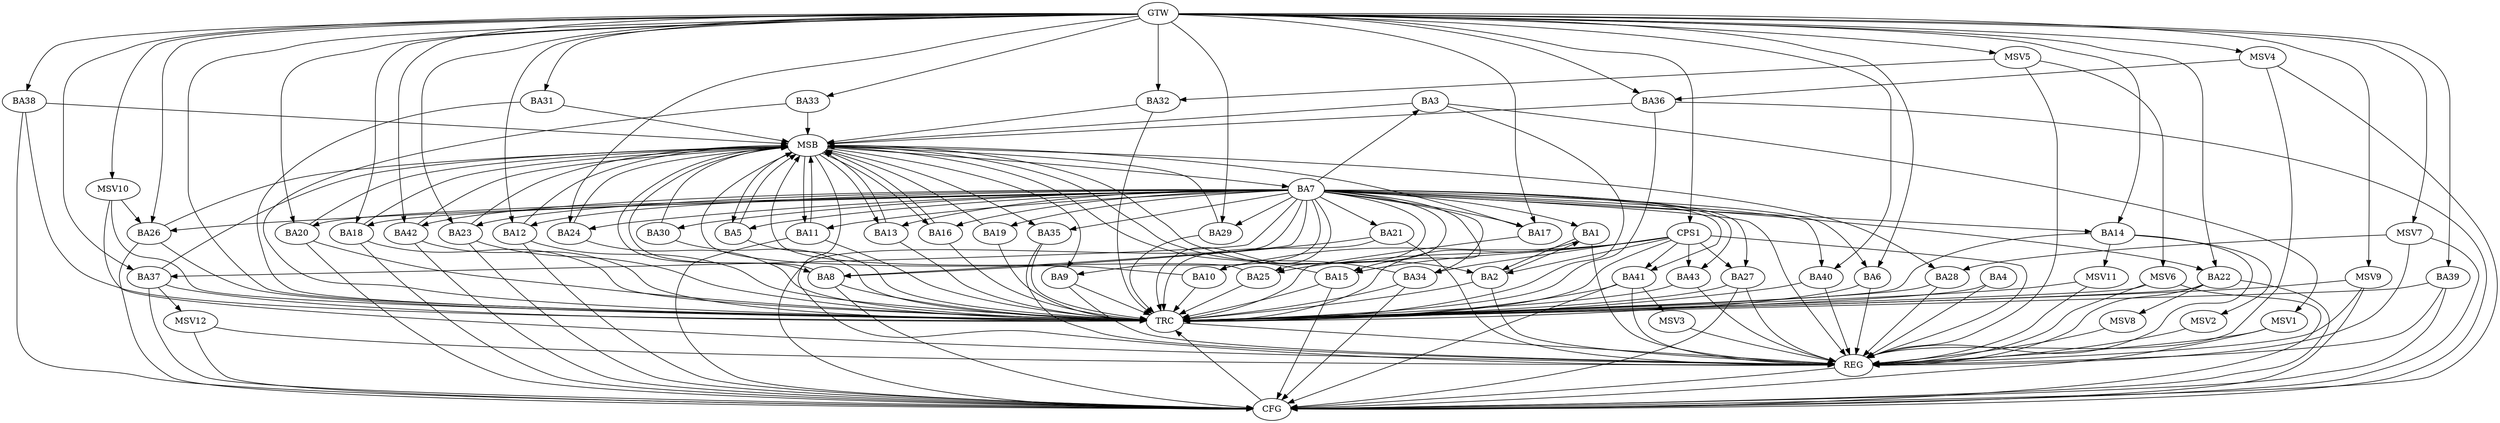 strict digraph G {
  BA1 [ label="BA1" ];
  BA2 [ label="BA2" ];
  BA3 [ label="BA3" ];
  BA4 [ label="BA4" ];
  BA5 [ label="BA5" ];
  BA6 [ label="BA6" ];
  BA7 [ label="BA7" ];
  BA8 [ label="BA8" ];
  BA9 [ label="BA9" ];
  BA10 [ label="BA10" ];
  BA11 [ label="BA11" ];
  BA12 [ label="BA12" ];
  BA13 [ label="BA13" ];
  BA14 [ label="BA14" ];
  BA15 [ label="BA15" ];
  BA16 [ label="BA16" ];
  BA17 [ label="BA17" ];
  BA18 [ label="BA18" ];
  BA19 [ label="BA19" ];
  BA20 [ label="BA20" ];
  BA21 [ label="BA21" ];
  BA22 [ label="BA22" ];
  BA23 [ label="BA23" ];
  BA24 [ label="BA24" ];
  BA25 [ label="BA25" ];
  BA26 [ label="BA26" ];
  BA27 [ label="BA27" ];
  BA28 [ label="BA28" ];
  BA29 [ label="BA29" ];
  BA30 [ label="BA30" ];
  BA31 [ label="BA31" ];
  BA32 [ label="BA32" ];
  BA33 [ label="BA33" ];
  BA34 [ label="BA34" ];
  BA35 [ label="BA35" ];
  BA36 [ label="BA36" ];
  BA37 [ label="BA37" ];
  BA38 [ label="BA38" ];
  BA39 [ label="BA39" ];
  BA40 [ label="BA40" ];
  BA41 [ label="BA41" ];
  BA42 [ label="BA42" ];
  BA43 [ label="BA43" ];
  CPS1 [ label="CPS1" ];
  GTW [ label="GTW" ];
  REG [ label="REG" ];
  MSB [ label="MSB" ];
  CFG [ label="CFG" ];
  TRC [ label="TRC" ];
  MSV1 [ label="MSV1" ];
  MSV2 [ label="MSV2" ];
  MSV3 [ label="MSV3" ];
  MSV4 [ label="MSV4" ];
  MSV5 [ label="MSV5" ];
  MSV6 [ label="MSV6" ];
  MSV7 [ label="MSV7" ];
  MSV8 [ label="MSV8" ];
  MSV9 [ label="MSV9" ];
  MSV10 [ label="MSV10" ];
  MSV11 [ label="MSV11" ];
  MSV12 [ label="MSV12" ];
  BA1 -> BA2;
  BA2 -> BA1;
  BA7 -> BA5;
  BA21 -> BA8;
  CPS1 -> BA41;
  CPS1 -> BA2;
  CPS1 -> BA34;
  CPS1 -> BA27;
  CPS1 -> BA25;
  CPS1 -> BA15;
  CPS1 -> BA10;
  CPS1 -> BA43;
  GTW -> BA6;
  GTW -> BA12;
  GTW -> BA14;
  GTW -> BA17;
  GTW -> BA18;
  GTW -> BA20;
  GTW -> BA22;
  GTW -> BA23;
  GTW -> BA24;
  GTW -> BA26;
  GTW -> BA29;
  GTW -> BA31;
  GTW -> BA32;
  GTW -> BA33;
  GTW -> BA36;
  GTW -> BA37;
  GTW -> BA38;
  GTW -> BA39;
  GTW -> BA40;
  GTW -> BA42;
  GTW -> CPS1;
  BA1 -> REG;
  BA2 -> REG;
  BA4 -> REG;
  BA6 -> REG;
  BA7 -> REG;
  BA9 -> REG;
  BA14 -> REG;
  BA21 -> REG;
  BA22 -> REG;
  BA27 -> REG;
  BA28 -> REG;
  BA35 -> REG;
  BA39 -> REG;
  BA40 -> REG;
  BA41 -> REG;
  BA43 -> REG;
  CPS1 -> REG;
  BA3 -> MSB;
  MSB -> BA2;
  MSB -> REG;
  BA5 -> MSB;
  BA8 -> MSB;
  MSB -> BA7;
  BA10 -> MSB;
  BA11 -> MSB;
  MSB -> BA9;
  BA12 -> MSB;
  BA13 -> MSB;
  MSB -> BA5;
  BA15 -> MSB;
  BA16 -> MSB;
  BA17 -> MSB;
  BA18 -> MSB;
  BA19 -> MSB;
  BA20 -> MSB;
  BA23 -> MSB;
  BA24 -> MSB;
  BA25 -> MSB;
  MSB -> BA8;
  BA26 -> MSB;
  MSB -> BA16;
  BA29 -> MSB;
  BA30 -> MSB;
  MSB -> BA28;
  BA31 -> MSB;
  BA32 -> MSB;
  BA33 -> MSB;
  BA34 -> MSB;
  MSB -> BA11;
  BA36 -> MSB;
  BA37 -> MSB;
  MSB -> BA13;
  BA38 -> MSB;
  BA42 -> MSB;
  MSB -> BA35;
  BA42 -> CFG;
  BA12 -> CFG;
  BA15 -> CFG;
  BA34 -> CFG;
  BA38 -> CFG;
  BA11 -> CFG;
  BA36 -> CFG;
  BA22 -> CFG;
  BA27 -> CFG;
  BA18 -> CFG;
  BA23 -> CFG;
  BA8 -> CFG;
  BA20 -> CFG;
  BA37 -> CFG;
  BA39 -> CFG;
  BA7 -> CFG;
  BA41 -> CFG;
  BA26 -> CFG;
  REG -> CFG;
  BA1 -> TRC;
  BA2 -> TRC;
  BA3 -> TRC;
  BA4 -> TRC;
  BA5 -> TRC;
  BA6 -> TRC;
  BA7 -> TRC;
  BA8 -> TRC;
  BA9 -> TRC;
  BA10 -> TRC;
  BA11 -> TRC;
  BA12 -> TRC;
  BA13 -> TRC;
  BA14 -> TRC;
  BA15 -> TRC;
  BA16 -> TRC;
  BA17 -> TRC;
  BA18 -> TRC;
  BA19 -> TRC;
  BA20 -> TRC;
  BA21 -> TRC;
  BA22 -> TRC;
  BA23 -> TRC;
  BA24 -> TRC;
  BA25 -> TRC;
  BA26 -> TRC;
  BA27 -> TRC;
  BA28 -> TRC;
  BA29 -> TRC;
  BA30 -> TRC;
  BA31 -> TRC;
  BA32 -> TRC;
  BA33 -> TRC;
  BA34 -> TRC;
  BA35 -> TRC;
  BA36 -> TRC;
  BA37 -> TRC;
  BA38 -> TRC;
  BA39 -> TRC;
  BA40 -> TRC;
  BA41 -> TRC;
  BA42 -> TRC;
  BA43 -> TRC;
  CPS1 -> TRC;
  GTW -> TRC;
  CFG -> TRC;
  TRC -> REG;
  BA7 -> BA22;
  BA7 -> BA6;
  BA7 -> BA13;
  BA7 -> BA25;
  BA7 -> BA30;
  BA7 -> BA41;
  BA7 -> BA42;
  BA7 -> BA8;
  BA7 -> BA35;
  BA7 -> BA16;
  BA7 -> BA17;
  BA7 -> BA11;
  BA7 -> BA34;
  BA7 -> BA21;
  BA7 -> BA14;
  BA7 -> BA29;
  BA7 -> BA19;
  BA7 -> BA37;
  BA7 -> BA1;
  BA7 -> BA10;
  BA7 -> BA3;
  BA7 -> BA23;
  BA7 -> BA43;
  BA7 -> BA27;
  BA7 -> BA15;
  BA7 -> BA18;
  BA7 -> BA24;
  BA7 -> BA12;
  BA7 -> BA26;
  BA7 -> BA20;
  BA7 -> BA9;
  BA7 -> BA40;
  BA3 -> MSV1;
  MSV1 -> REG;
  MSV1 -> CFG;
  BA14 -> MSV2;
  MSV2 -> REG;
  BA41 -> MSV3;
  MSV3 -> REG;
  MSV4 -> BA36;
  GTW -> MSV4;
  MSV4 -> REG;
  MSV4 -> CFG;
  MSV5 -> BA32;
  GTW -> MSV5;
  MSV5 -> REG;
  MSV5 -> MSV6;
  MSV6 -> REG;
  MSV6 -> TRC;
  MSV6 -> CFG;
  MSV7 -> BA28;
  GTW -> MSV7;
  MSV7 -> REG;
  MSV7 -> CFG;
  BA22 -> MSV8;
  MSV8 -> REG;
  GTW -> MSV9;
  MSV9 -> REG;
  MSV9 -> TRC;
  MSV9 -> CFG;
  MSV10 -> BA26;
  GTW -> MSV10;
  MSV10 -> REG;
  MSV10 -> TRC;
  BA14 -> MSV11;
  MSV11 -> REG;
  MSV11 -> TRC;
  BA37 -> MSV12;
  MSV12 -> REG;
  MSV12 -> CFG;
}
